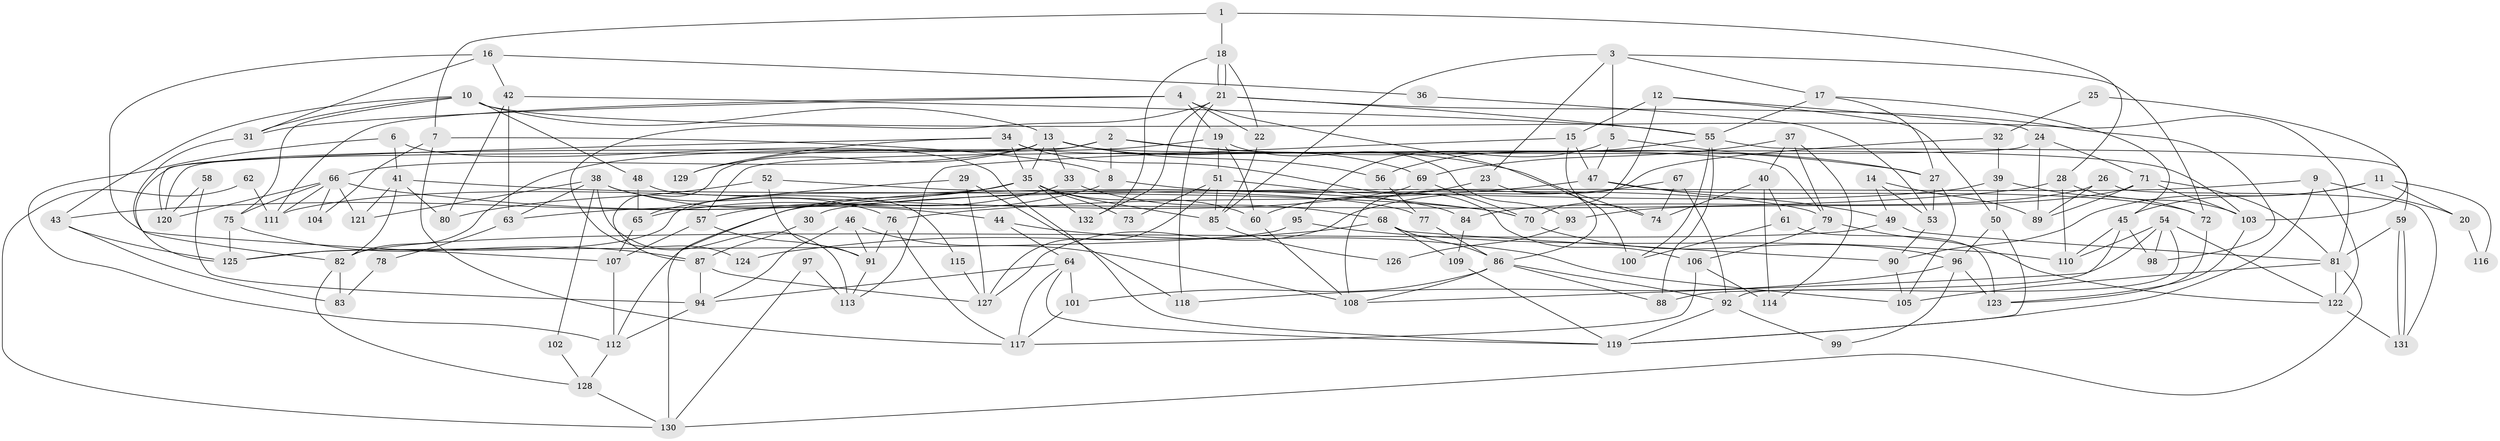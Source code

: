 // coarse degree distribution, {5: 0.16470588235294117, 7: 0.1411764705882353, 8: 0.047058823529411764, 3: 0.16470588235294117, 6: 0.1411764705882353, 12: 0.011764705882352941, 4: 0.2, 11: 0.011764705882352941, 10: 0.011764705882352941, 2: 0.09411764705882353, 9: 0.011764705882352941}
// Generated by graph-tools (version 1.1) at 2025/52/02/27/25 19:52:08]
// undirected, 132 vertices, 264 edges
graph export_dot {
graph [start="1"]
  node [color=gray90,style=filled];
  1;
  2;
  3;
  4;
  5;
  6;
  7;
  8;
  9;
  10;
  11;
  12;
  13;
  14;
  15;
  16;
  17;
  18;
  19;
  20;
  21;
  22;
  23;
  24;
  25;
  26;
  27;
  28;
  29;
  30;
  31;
  32;
  33;
  34;
  35;
  36;
  37;
  38;
  39;
  40;
  41;
  42;
  43;
  44;
  45;
  46;
  47;
  48;
  49;
  50;
  51;
  52;
  53;
  54;
  55;
  56;
  57;
  58;
  59;
  60;
  61;
  62;
  63;
  64;
  65;
  66;
  67;
  68;
  69;
  70;
  71;
  72;
  73;
  74;
  75;
  76;
  77;
  78;
  79;
  80;
  81;
  82;
  83;
  84;
  85;
  86;
  87;
  88;
  89;
  90;
  91;
  92;
  93;
  94;
  95;
  96;
  97;
  98;
  99;
  100;
  101;
  102;
  103;
  104;
  105;
  106;
  107;
  108;
  109;
  110;
  111;
  112;
  113;
  114;
  115;
  116;
  117;
  118;
  119;
  120;
  121;
  122;
  123;
  124;
  125;
  126;
  127;
  128;
  129;
  130;
  131;
  132;
  1 -- 18;
  1 -- 28;
  1 -- 7;
  2 -- 27;
  2 -- 120;
  2 -- 8;
  2 -- 74;
  2 -- 87;
  3 -- 85;
  3 -- 17;
  3 -- 5;
  3 -- 23;
  3 -- 72;
  4 -- 100;
  4 -- 31;
  4 -- 19;
  4 -- 22;
  4 -- 111;
  5 -- 47;
  5 -- 27;
  5 -- 95;
  6 -- 41;
  6 -- 119;
  6 -- 112;
  7 -- 117;
  7 -- 8;
  7 -- 104;
  8 -- 65;
  8 -- 79;
  9 -- 122;
  9 -- 119;
  9 -- 20;
  9 -- 30;
  10 -- 81;
  10 -- 43;
  10 -- 13;
  10 -- 31;
  10 -- 48;
  10 -- 75;
  11 -- 45;
  11 -- 90;
  11 -- 20;
  11 -- 116;
  12 -- 24;
  12 -- 70;
  12 -- 15;
  12 -- 50;
  13 -- 35;
  13 -- 33;
  13 -- 56;
  13 -- 66;
  13 -- 69;
  13 -- 103;
  13 -- 125;
  13 -- 129;
  14 -- 53;
  14 -- 49;
  14 -- 89;
  15 -- 47;
  15 -- 74;
  15 -- 113;
  16 -- 107;
  16 -- 31;
  16 -- 36;
  16 -- 42;
  17 -- 55;
  17 -- 45;
  17 -- 27;
  18 -- 21;
  18 -- 21;
  18 -- 132;
  18 -- 22;
  19 -- 60;
  19 -- 51;
  19 -- 82;
  19 -- 93;
  20 -- 116;
  21 -- 118;
  21 -- 55;
  21 -- 98;
  21 -- 124;
  21 -- 132;
  22 -- 85;
  23 -- 86;
  23 -- 60;
  24 -- 89;
  24 -- 71;
  24 -- 57;
  25 -- 32;
  25 -- 103;
  26 -- 131;
  26 -- 89;
  26 -- 84;
  27 -- 53;
  27 -- 105;
  28 -- 63;
  28 -- 103;
  28 -- 110;
  29 -- 65;
  29 -- 127;
  29 -- 118;
  30 -- 87;
  31 -- 82;
  32 -- 39;
  32 -- 108;
  33 -- 57;
  33 -- 68;
  34 -- 35;
  34 -- 79;
  34 -- 106;
  34 -- 120;
  34 -- 129;
  35 -- 60;
  35 -- 125;
  35 -- 43;
  35 -- 73;
  35 -- 85;
  35 -- 130;
  35 -- 132;
  36 -- 53;
  37 -- 114;
  37 -- 69;
  37 -- 40;
  37 -- 79;
  38 -- 121;
  38 -- 44;
  38 -- 63;
  38 -- 76;
  38 -- 102;
  38 -- 113;
  39 -- 112;
  39 -- 72;
  39 -- 50;
  40 -- 74;
  40 -- 61;
  40 -- 114;
  41 -- 70;
  41 -- 82;
  41 -- 80;
  41 -- 121;
  42 -- 55;
  42 -- 63;
  42 -- 80;
  43 -- 125;
  43 -- 83;
  44 -- 64;
  44 -- 105;
  45 -- 88;
  45 -- 110;
  45 -- 98;
  46 -- 108;
  46 -- 94;
  46 -- 91;
  47 -- 76;
  47 -- 49;
  47 -- 72;
  48 -- 65;
  48 -- 115;
  49 -- 81;
  49 -- 82;
  50 -- 96;
  50 -- 119;
  51 -- 85;
  51 -- 73;
  51 -- 84;
  51 -- 127;
  52 -- 91;
  52 -- 80;
  52 -- 77;
  53 -- 90;
  54 -- 92;
  54 -- 98;
  54 -- 108;
  54 -- 110;
  54 -- 122;
  55 -- 56;
  55 -- 59;
  55 -- 88;
  55 -- 100;
  56 -- 77;
  57 -- 91;
  57 -- 107;
  58 -- 94;
  58 -- 120;
  59 -- 131;
  59 -- 131;
  59 -- 81;
  60 -- 108;
  61 -- 123;
  61 -- 100;
  62 -- 111;
  62 -- 130;
  63 -- 78;
  64 -- 119;
  64 -- 117;
  64 -- 94;
  64 -- 101;
  65 -- 107;
  66 -- 75;
  66 -- 70;
  66 -- 104;
  66 -- 111;
  66 -- 120;
  66 -- 121;
  67 -- 127;
  67 -- 74;
  67 -- 92;
  68 -- 109;
  68 -- 86;
  68 -- 90;
  68 -- 124;
  69 -- 111;
  69 -- 70;
  70 -- 96;
  71 -- 81;
  71 -- 103;
  71 -- 89;
  71 -- 93;
  72 -- 123;
  75 -- 125;
  75 -- 87;
  76 -- 91;
  76 -- 117;
  77 -- 86;
  78 -- 83;
  79 -- 106;
  79 -- 122;
  81 -- 122;
  81 -- 105;
  81 -- 130;
  82 -- 128;
  82 -- 83;
  84 -- 109;
  85 -- 126;
  86 -- 101;
  86 -- 88;
  86 -- 92;
  86 -- 108;
  87 -- 94;
  87 -- 127;
  90 -- 105;
  91 -- 113;
  92 -- 99;
  92 -- 119;
  93 -- 126;
  94 -- 112;
  95 -- 110;
  95 -- 125;
  96 -- 99;
  96 -- 118;
  96 -- 123;
  97 -- 130;
  97 -- 113;
  101 -- 117;
  102 -- 128;
  103 -- 123;
  106 -- 114;
  106 -- 117;
  107 -- 112;
  109 -- 119;
  112 -- 128;
  115 -- 127;
  122 -- 131;
  128 -- 130;
}
